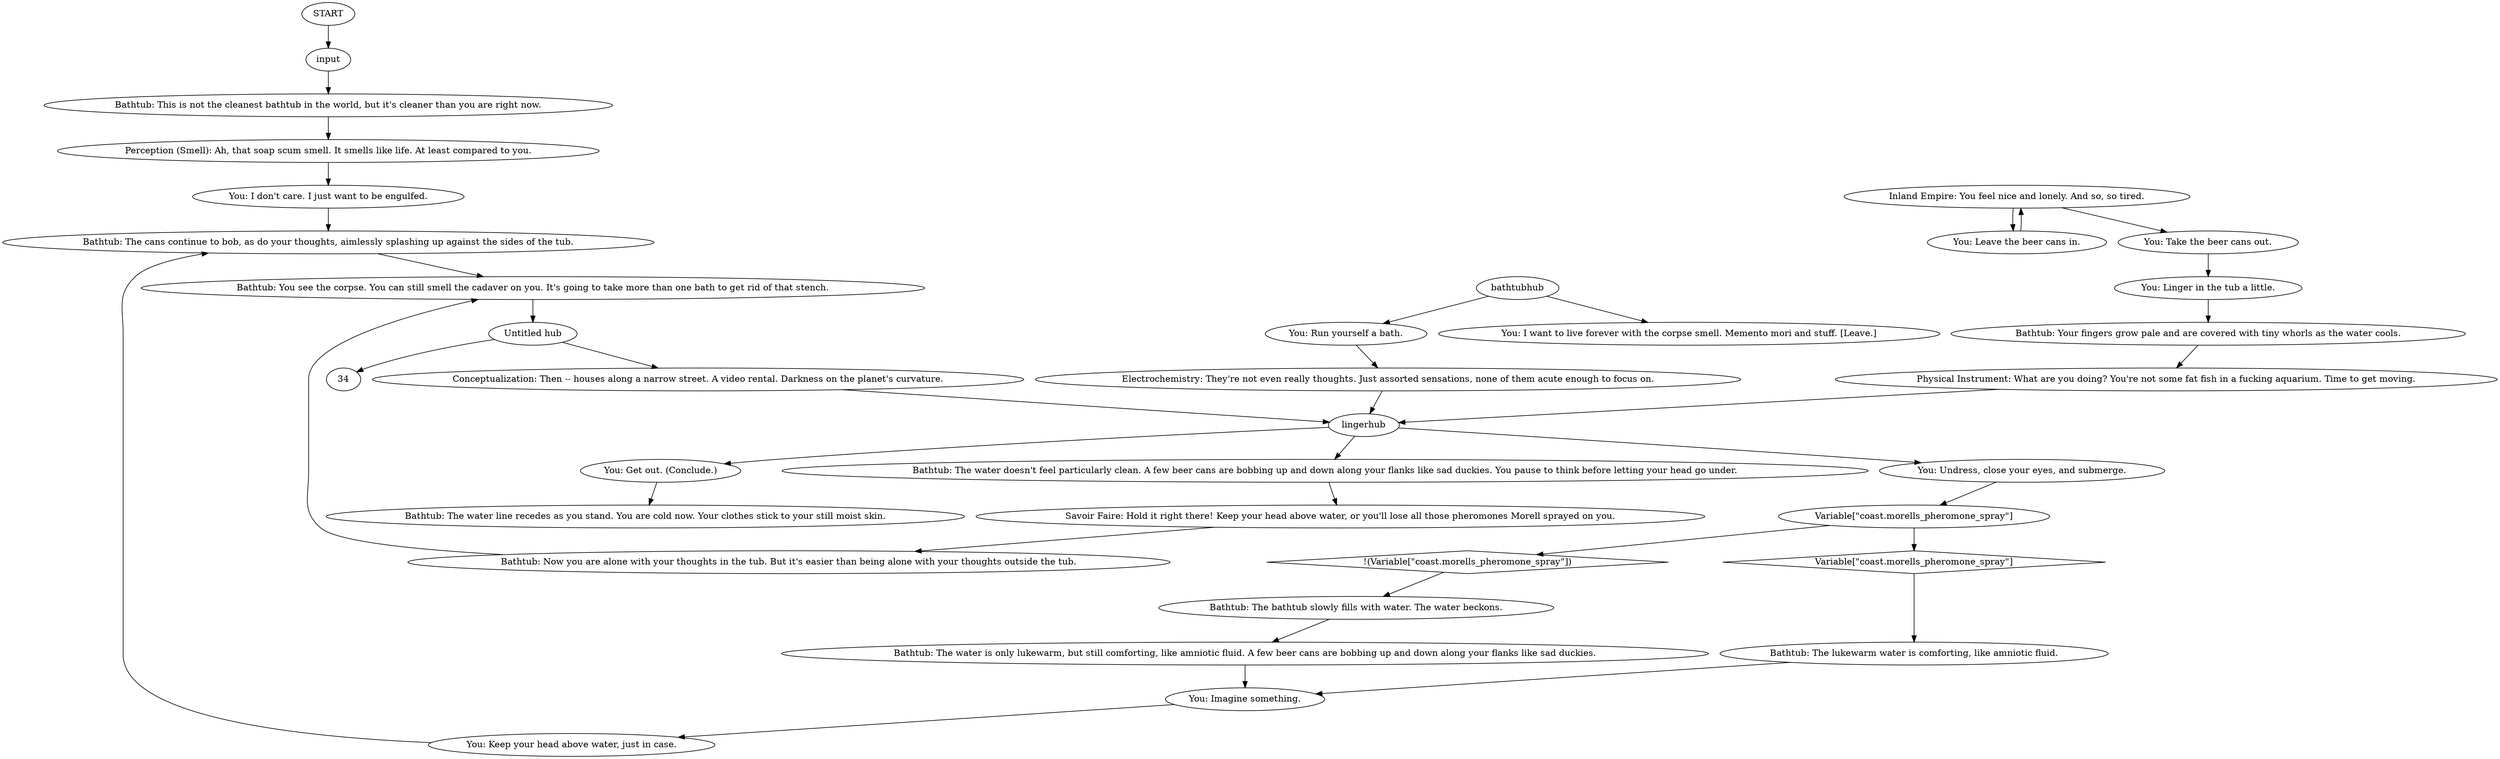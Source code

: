 # WHIRLING / BATHTUB
# You can take a bath and wash that corpse stench off.
# ==================================================
digraph G {
	  0 [label="START"];
	  1 [label="input"];
	  2 [label="Bathtub: This is not the cleanest bathtub in the world, but it's cleaner than you are right now."];
	  3 [label="Savoir Faire: Hold it right there! Keep your head above water, or you'll lose all those pheromones Morell sprayed on you."];
	  4 [label="Variable[\"coast.morells_pheromone_spray\"]"];
	  5 [label="Variable[\"coast.morells_pheromone_spray\"]", shape=diamond];
	  6 [label="!(Variable[\"coast.morells_pheromone_spray\"])", shape=diamond];
	  7 [label="You: Run yourself a bath."];
	  8 [label="You: Leave the beer cans in."];
	  9 [label="You: Take the beer cans out."];
	  10 [label="Physical Instrument: What are you doing? You're not some fat fish in a fucking aquarium. Time to get moving."];
	  11 [label="You: Get out. (Conclude.)"];
	  12 [label="lingerhub"];
	  13 [label="Bathtub: The water line recedes as you stand. You are cold now. Your clothes stick to your still moist skin."];
	  14 [label="You: I want to live forever with the corpse smell. Memento mori and stuff. [Leave.]"];
	  15 [label="Bathtub: Your fingers grow pale and are covered with tiny whorls as the water cools."];
	  16 [label="Perception (Smell): Ah, that soap scum smell. It smells like life. At least compared to you."];
	  17 [label="bathtubhub"];
	  18 [label="You: I don't care. I just want to be engulfed."];
	  19 [label="Conceptualization: Then -- houses along a narrow street. A video rental. Darkness on the planet's curvature."];
	  20 [label="Untitled hub"];
	  21 [label="Bathtub: Now you are alone with your thoughts in the tub. But it's easier than being alone with your thoughts outside the tub."];
	  22 [label="You: Linger in the tub a little."];
	  23 [label="Bathtub: The water doesn't feel particularly clean. A few beer cans are bobbing up and down along your flanks like sad duckies. You pause to think before letting your head go under."];
	  24 [label="Bathtub: The lukewarm water is comforting, like amniotic fluid."];
	  25 [label="Bathtub: The cans continue to bob, as do your thoughts, aimlessly splashing up against the sides of the tub."];
	  26 [label="Inland Empire: You feel nice and lonely. And so, so tired."];
	  27 [label="You: Imagine something."];
	  28 [label="You: Undress, close your eyes, and submerge."];
	  29 [label="Bathtub: The water is only lukewarm, but still comforting, like amniotic fluid. A few beer cans are bobbing up and down along your flanks like sad duckies."];
	  30 [label="Bathtub: The bathtub slowly fills with water. The water beckons."];
	  31 [label="Electrochemistry: They're not even really thoughts. Just assorted sensations, none of them acute enough to focus on."];
	  32 [label="Bathtub: You see the corpse. You can still smell the cadaver on you. It's going to take more than one bath to get rid of that stench."];
	  33 [label="You: Keep your head above water, just in case."];
	  0 -> 1
	  1 -> 2
	  2 -> 16
	  3 -> 21
	  4 -> 5
	  4 -> 6
	  5 -> 24
	  6 -> 30
	  7 -> 31
	  8 -> 26
	  9 -> 22
	  10 -> 12
	  11 -> 13
	  12 -> 11
	  12 -> 28
	  12 -> 23
	  15 -> 10
	  16 -> 18
	  17 -> 14
	  17 -> 7
	  18 -> 25
	  19 -> 12
	  20 -> 34
	  20 -> 19
	  21 -> 32
	  22 -> 15
	  23 -> 3
	  24 -> 27
	  25 -> 32
	  26 -> 8
	  26 -> 9
	  27 -> 33
	  28 -> 4
	  29 -> 27
	  30 -> 29
	  31 -> 12
	  32 -> 20
	  33 -> 25
}

